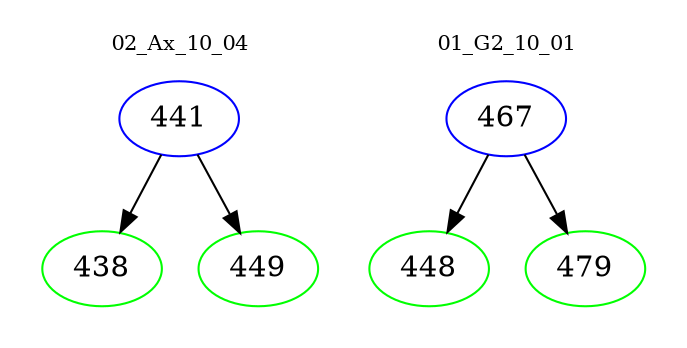 digraph{
subgraph cluster_0 {
color = white
label = "02_Ax_10_04";
fontsize=10;
T0_441 [label="441", color="blue"]
T0_441 -> T0_438 [color="black"]
T0_438 [label="438", color="green"]
T0_441 -> T0_449 [color="black"]
T0_449 [label="449", color="green"]
}
subgraph cluster_1 {
color = white
label = "01_G2_10_01";
fontsize=10;
T1_467 [label="467", color="blue"]
T1_467 -> T1_448 [color="black"]
T1_448 [label="448", color="green"]
T1_467 -> T1_479 [color="black"]
T1_479 [label="479", color="green"]
}
}
